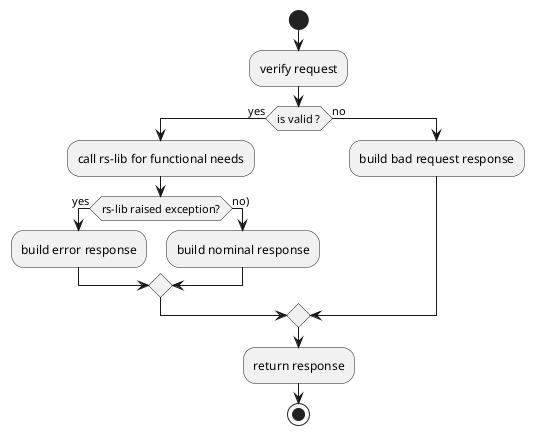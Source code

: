 @startuml
'https://plantuml.com/activity-diagram-beta

start
:verify request;
if (is valid ?) then (yes)
  :call rs-lib for functional needs;
  if (rs-lib raised exception?) then (yes)
    :build error response;
  else (no))
    :build nominal response;
  endif
else (no)
    :build bad request response;

endif
:return response;
stop

@enduml
